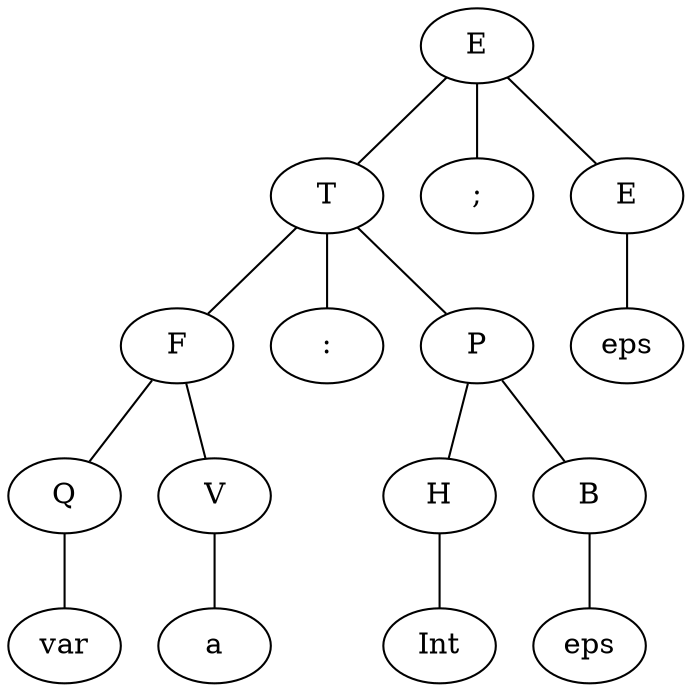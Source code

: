 graph { 
T0;
T0 [label="E"];
T0--T1;
T1;
T1 [label="T"];
T1--T2;
T2;
T2 [label="F"];
T2--T3;
T3;
T3 [label="Q"];
T3--T4;
T4;
T4 [label="var"];
T2--T5;
T5;
T5 [label="V"];
T5--T6;
T6;
T6 [label="a"];
T1--T7;
T7;
T7 [label=":"];
T1--T8;
T8;
T8 [label="P"];
T8--T9;
T9;
T9 [label="H"];
T9--T10;
T10;
T10 [label="Int"];
T8--T11;
T11;
T11 [label="B"];
T11--T12;
T12;
T12 [label="eps"];
T0--T13;
T13;
T13 [label=";"];
T0--T14;
T14;
T14 [label="E"];
T14--T15;
T15;
T15 [label="eps"];
 }